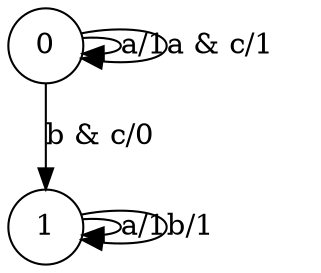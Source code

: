 digraph fsm{
	s_0 [label="0" shape="circle"]
	s_1 [label="1" shape="circle"]
	
	s_0 -> s_0[label="a/1"]
	
	s_0 -> s_1[label="b & c/0"]
	
	s_0 -> s_0[label="a & c/1"]

    s_1 -> s_1[label="a/1"]
    
    s_1 -> s_1[label="b/1"]
}
